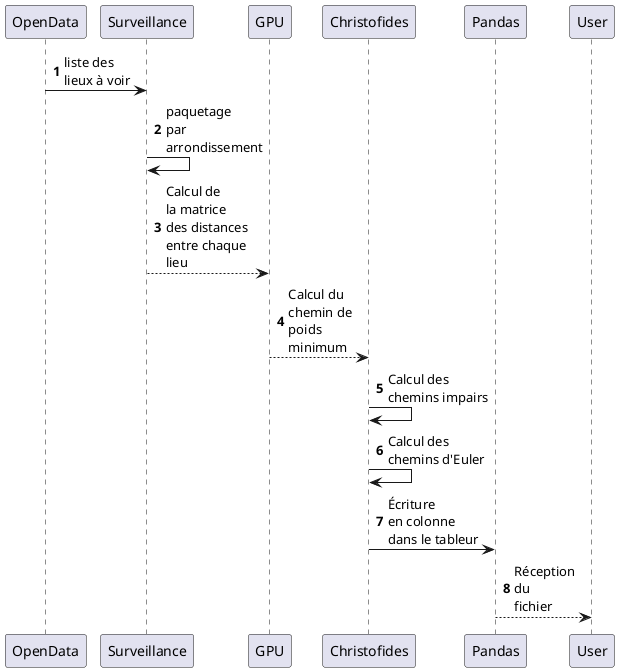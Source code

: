 @startuml
'https://plantuml.com/sequence-diagram

autonumber

OpenData -> Surveillance: liste des\nlieux à voir
Surveillance -> Surveillance: paquetage\npar\narrondissement
Surveillance --> GPU: Calcul de\nla matrice\ndes distances\nentre chaque\nlieu
GPU --> Christofides: Calcul du\nchemin de\npoids\nminimum
Christofides -> Christofides: Calcul des\nchemins impairs
Christofides -> Christofides: Calcul des\nchemins d'Euler
Christofides -> Pandas: Écriture\nen colonne\ndans le tableur
Pandas --> User: Réception\ndu\nfichier
@enduml